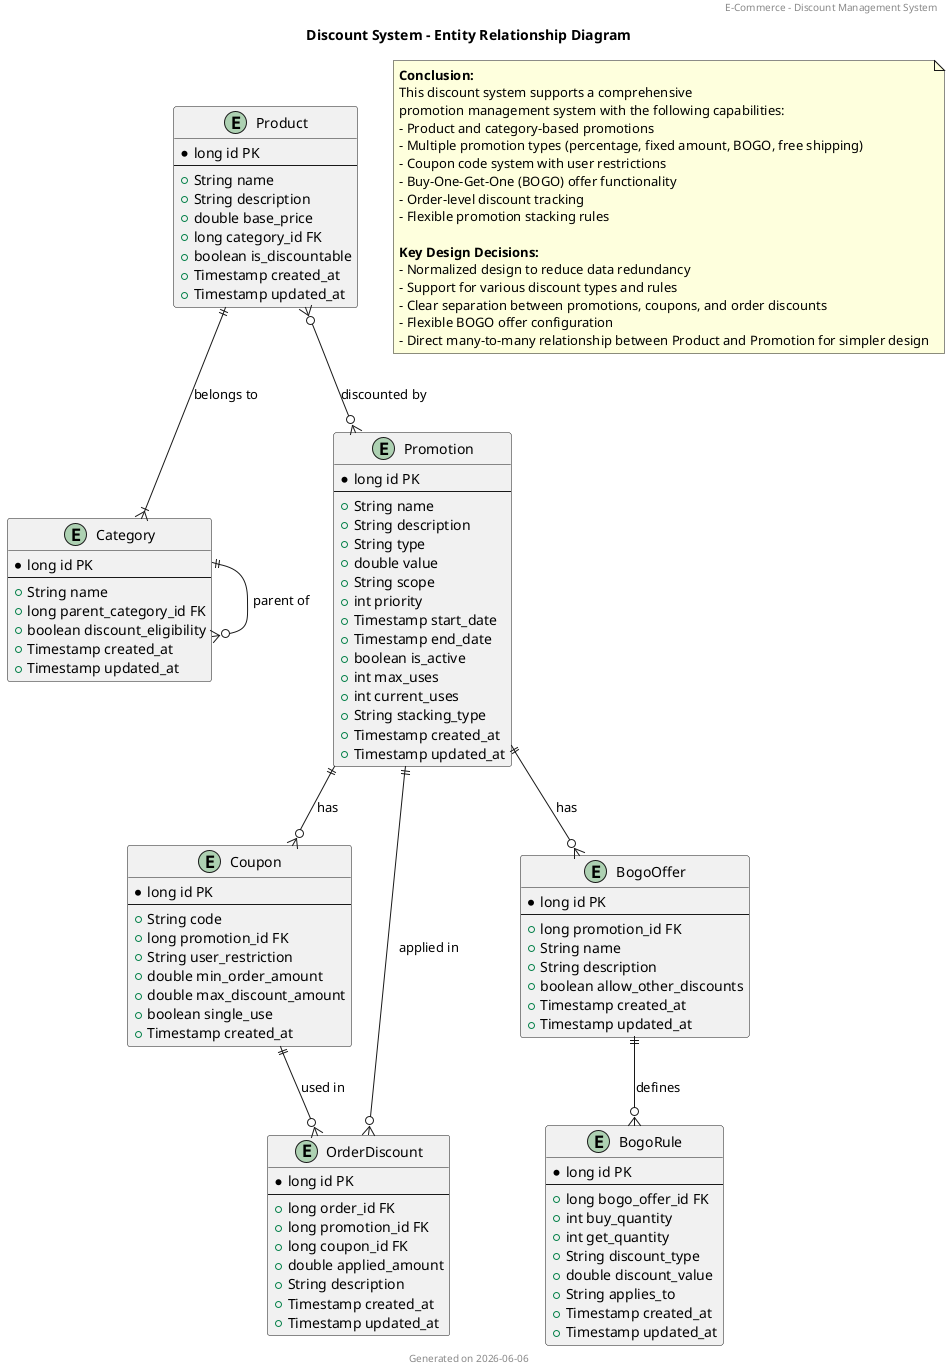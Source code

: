 @startuml

title Discount System - Entity Relationship Diagram
header E-Commerce - Discount Management System
footer Generated on %date("yyyy-MM-dd")

skinparam entity {
  BackgroundColor #FFEEEE
  BorderColor black
  ArrowColor blue
}

' Entities

entity Product {
    * long id PK
    --
    + String name
    + String description
    + double base_price
    + long category_id FK
    + boolean is_discountable
    + Timestamp created_at
    + Timestamp updated_at
}

entity Category {
    * long id PK
    --
    + String name
    + long parent_category_id FK
    + boolean discount_eligibility
    + Timestamp created_at
    + Timestamp updated_at
}

entity Promotion {
    * long id PK
    --
    + String name
    + String description
    + String type
    + double value
    + String scope
    + int priority
    + Timestamp start_date
    + Timestamp end_date
    + boolean is_active
    + int max_uses
    + int current_uses
    + String stacking_type
    + Timestamp created_at
    + Timestamp updated_at
}

entity Coupon {
    * long id PK
    --
    + String code
    + long promotion_id FK
    + String user_restriction
    + double min_order_amount
    + double max_discount_amount
    + boolean single_use
    + Timestamp created_at
}

entity BogoOffer {
    * long id PK
    --
    + long promotion_id FK
    + String name
    + String description
    + boolean allow_other_discounts
    + Timestamp created_at
    + Timestamp updated_at
}

entity BogoRule {
    * long id PK
    --
    + long bogo_offer_id FK
    + int buy_quantity
    + int get_quantity
    + String discount_type
    + double discount_value
    + String applies_to
    + Timestamp created_at
    + Timestamp updated_at
}

entity OrderDiscount {
    * long id PK
    --
    + long order_id FK
    + long promotion_id FK
    + long coupon_id FK
    + double applied_amount
    + String description
    + Timestamp created_at
    + Timestamp updated_at
}

' Relationships

Product ||--|{ Category : "belongs to"
Promotion ||--o{ Coupon : "has"
Promotion ||--o{ BogoOffer : "has"
BogoOffer ||--o{ BogoRule : "defines"
Product }o--o{ Promotion : "discounted by"
Promotion ||--o{ OrderDiscount : "applied in"
Coupon ||--o{ OrderDiscount : "used in"
Category ||--o{ Category : "parent of"

note as conclusion
**Conclusion:**
This discount system supports a comprehensive
promotion management system with the following capabilities:
- Product and category-based promotions
- Multiple promotion types (percentage, fixed amount, BOGO, free shipping)
- Coupon code system with user restrictions
- Buy-One-Get-One (BOGO) offer functionality
- Order-level discount tracking
- Flexible promotion stacking rules

**Key Design Decisions:**
- Normalized design to reduce data redundancy
- Support for various discount types and rules
- Clear separation between promotions, coupons, and order discounts
- Flexible BOGO offer configuration
- Direct many-to-many relationship between Product and Promotion for simpler design
end note

@enduml